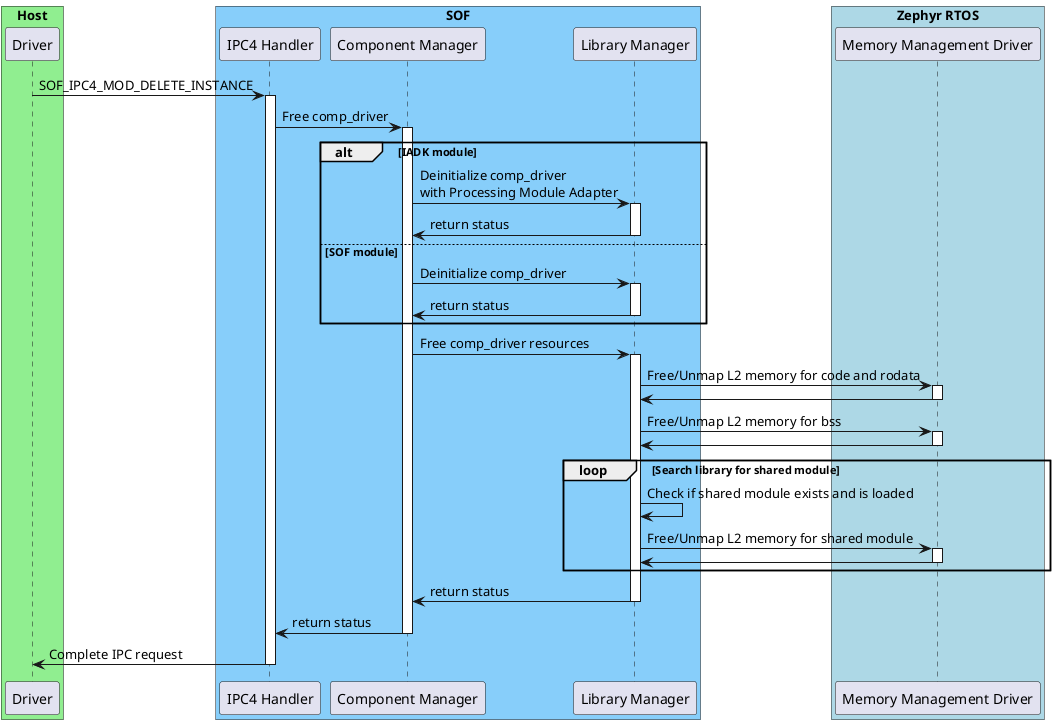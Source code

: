 @startuml

box "Host" #LightGreen
	participant "Driver" as host_driver
end box

box "SOF" #LightSkyBlue
	participant "IPC4 Handler" as ipc4_handler
	participant "Component Manager" as component_manager
	participant "Library Manager" as library_manager
end box

box "Zephyr RTOS" #LightBlue
	participant "Memory Management Driver" as memory_management_driver
end box

host_driver -> ipc4_handler: SOF_IPC4_MOD_DELETE_INSTANCE
	activate ipc4_handler
	ipc4_handler -> component_manager: Free comp_driver
	activate component_manager
	alt IADK module
		component_manager -> library_manager: Deinitialize comp_driver \nwith Processing Module Adapter 
		activate library_manager
		library_manager -> component_manager: return status
		deactivate library_manager
	else SOF module
		component_manager -> library_manager: Deinitialize comp_driver 
		activate library_manager
		library_manager -> component_manager: return status
		deactivate library_manager
	end alt
	component_manager -> library_manager: Free comp_driver resources
	activate library_manager
	library_manager -> memory_management_driver: Free/Unmap L2 memory for code and rodata
	activate memory_management_driver
	memory_management_driver -> library_manager
	deactivate memory_management_driver
	library_manager -> memory_management_driver: Free/Unmap L2 memory for bss
	activate memory_management_driver
	memory_management_driver -> library_manager
	deactivate memory_management_driver
	loop Search library for shared module
		library_manager -> library_manager: Check if shared module exists and is loaded
		library_manager -> memory_management_driver: Free/Unmap L2 memory for shared module
		activate memory_management_driver
		memory_management_driver -> library_manager
		deactivate memory_management_driver
	end loop
	library_manager -> component_manager: return status
	deactivate library_manager
	component_manager -> ipc4_handler: return status
	deactivate component_manager
ipc4_handler -> host_driver: Complete IPC request
deactivate ipc4_handler

@enduml
